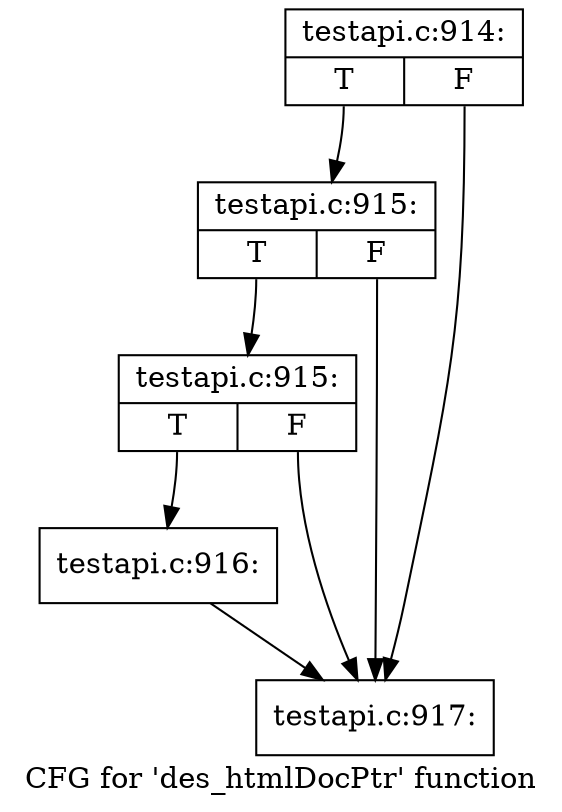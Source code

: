digraph "CFG for 'des_htmlDocPtr' function" {
	label="CFG for 'des_htmlDocPtr' function";

	Node0x4073c20 [shape=record,label="{testapi.c:914:|{<s0>T|<s1>F}}"];
	Node0x4073c20:s0 -> Node0x4075270;
	Node0x4073c20:s1 -> Node0x40751a0;
	Node0x4075270 [shape=record,label="{testapi.c:915:|{<s0>T|<s1>F}}"];
	Node0x4075270:s0 -> Node0x40751f0;
	Node0x4075270:s1 -> Node0x40751a0;
	Node0x40751f0 [shape=record,label="{testapi.c:915:|{<s0>T|<s1>F}}"];
	Node0x40751f0:s0 -> Node0x4075150;
	Node0x40751f0:s1 -> Node0x40751a0;
	Node0x4075150 [shape=record,label="{testapi.c:916:}"];
	Node0x4075150 -> Node0x40751a0;
	Node0x40751a0 [shape=record,label="{testapi.c:917:}"];
}
